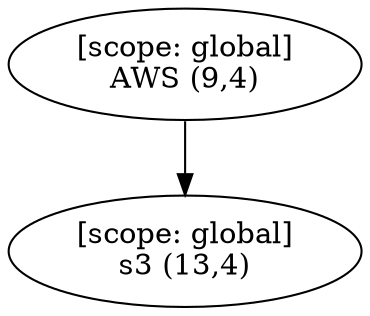 digraph G {
  graph [ rankdir =TB ];
subgraph global {
  graph [ label = "Scope [global]" ];
  "[scope: global]
AWS (9,4)";
  "[scope: global]
s3 (13,4)";
}

  "[scope: global]
AWS (9,4)" -> "[scope: global]
s3 (13,4)";
}
